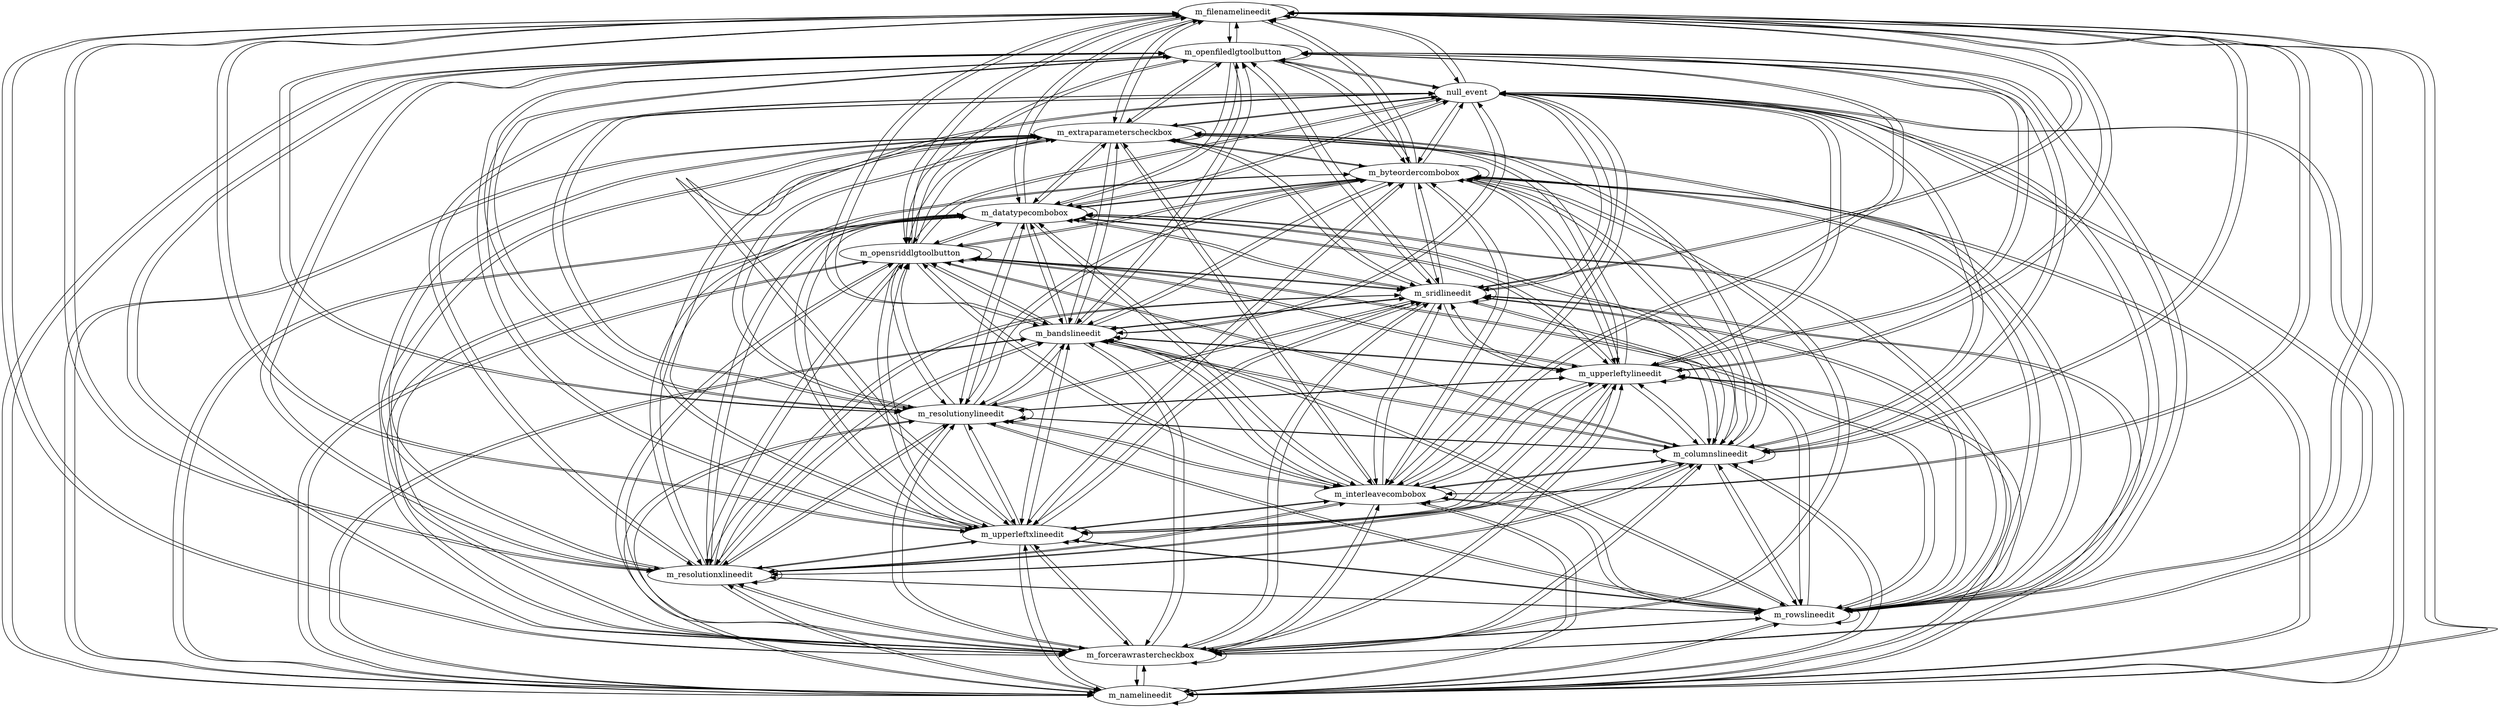 strict digraph G {
  m_filenamelineedit [ label="m_filenamelineedit" ];
  m_openfiledlgtoolbutton [ label="m_openfiledlgtoolbutton" ];
  m_namelineedit [ label="m_namelineedit" ];
  m_forcerawrastercheckbox [ label="m_forcerawrastercheckbox" ];
  m_rowslineedit [ label="m_rowslineedit" ];
  m_resolutionxlineedit [ label="m_resolutionxlineedit" ];
  m_upperleftxlineedit [ label="m_upperleftxlineedit" ];
  m_interleavecombobox [ label="m_interleavecombobox" ];
  m_columnslineedit [ label="m_columnslineedit" ];
  m_resolutionylineedit [ label="m_resolutionylineedit" ];
  m_upperleftylineedit [ label="m_upperleftylineedit" ];
  m_bandslineedit [ label="m_bandslineedit" ];
  m_sridlineedit [ label="m_sridlineedit" ];
  m_opensriddlgtoolbutton [ label="m_opensriddlgtoolbutton" ];
  m_datatypecombobox [ label="m_datatypecombobox" ];
  m_byteordercombobox [ label="m_byteordercombobox" ];
  m_extraparameterscheckbox [ label="m_extraparameterscheckbox" ];
  null_event [ label="null_event" ];
  m_filenamelineedit -> m_filenamelineedit;
  m_filenamelineedit -> m_openfiledlgtoolbutton;
  m_filenamelineedit -> m_namelineedit;
  m_filenamelineedit -> m_forcerawrastercheckbox;
  m_filenamelineedit -> m_rowslineedit;
  m_filenamelineedit -> m_resolutionxlineedit;
  m_filenamelineedit -> m_upperleftxlineedit;
  m_filenamelineedit -> m_interleavecombobox;
  m_filenamelineedit -> m_columnslineedit;
  m_filenamelineedit -> m_resolutionylineedit;
  m_filenamelineedit -> m_upperleftylineedit;
  m_filenamelineedit -> m_bandslineedit;
  m_filenamelineedit -> m_sridlineedit;
  m_filenamelineedit -> m_opensriddlgtoolbutton;
  m_filenamelineedit -> m_datatypecombobox;
  m_filenamelineedit -> m_byteordercombobox;
  m_filenamelineedit -> m_extraparameterscheckbox;
  m_openfiledlgtoolbutton -> m_filenamelineedit;
  m_openfiledlgtoolbutton -> m_openfiledlgtoolbutton;
  m_openfiledlgtoolbutton -> m_namelineedit;
  m_openfiledlgtoolbutton -> m_forcerawrastercheckbox;
  m_openfiledlgtoolbutton -> m_rowslineedit;
  m_openfiledlgtoolbutton -> m_resolutionxlineedit;
  m_openfiledlgtoolbutton -> m_upperleftxlineedit;
  m_openfiledlgtoolbutton -> m_interleavecombobox;
  m_openfiledlgtoolbutton -> m_columnslineedit;
  m_openfiledlgtoolbutton -> m_resolutionylineedit;
  m_openfiledlgtoolbutton -> m_upperleftylineedit;
  m_openfiledlgtoolbutton -> m_bandslineedit;
  m_openfiledlgtoolbutton -> m_sridlineedit;
  m_openfiledlgtoolbutton -> m_opensriddlgtoolbutton;
  m_openfiledlgtoolbutton -> m_datatypecombobox;
  m_openfiledlgtoolbutton -> m_byteordercombobox;
  m_openfiledlgtoolbutton -> m_extraparameterscheckbox;
  m_namelineedit -> m_filenamelineedit;
  m_namelineedit -> m_openfiledlgtoolbutton;
  m_namelineedit -> m_namelineedit;
  m_namelineedit -> m_forcerawrastercheckbox;
  m_namelineedit -> m_rowslineedit;
  m_namelineedit -> m_resolutionxlineedit;
  m_namelineedit -> m_upperleftxlineedit;
  m_namelineedit -> m_interleavecombobox;
  m_namelineedit -> m_columnslineedit;
  m_namelineedit -> m_resolutionylineedit;
  m_namelineedit -> m_upperleftylineedit;
  m_namelineedit -> m_bandslineedit;
  m_namelineedit -> m_sridlineedit;
  m_namelineedit -> m_opensriddlgtoolbutton;
  m_namelineedit -> m_datatypecombobox;
  m_namelineedit -> m_byteordercombobox;
  m_namelineedit -> m_extraparameterscheckbox;
  m_forcerawrastercheckbox -> m_filenamelineedit;
  m_forcerawrastercheckbox -> m_openfiledlgtoolbutton;
  m_forcerawrastercheckbox -> m_namelineedit;
  m_forcerawrastercheckbox -> m_forcerawrastercheckbox;
  m_forcerawrastercheckbox -> m_rowslineedit;
  m_forcerawrastercheckbox -> m_resolutionxlineedit;
  m_forcerawrastercheckbox -> m_upperleftxlineedit;
  m_forcerawrastercheckbox -> m_interleavecombobox;
  m_forcerawrastercheckbox -> m_columnslineedit;
  m_forcerawrastercheckbox -> m_resolutionylineedit;
  m_forcerawrastercheckbox -> m_upperleftylineedit;
  m_forcerawrastercheckbox -> m_bandslineedit;
  m_forcerawrastercheckbox -> m_sridlineedit;
  m_forcerawrastercheckbox -> m_opensriddlgtoolbutton;
  m_forcerawrastercheckbox -> m_datatypecombobox;
  m_forcerawrastercheckbox -> m_byteordercombobox;
  m_forcerawrastercheckbox -> m_extraparameterscheckbox;
  m_rowslineedit -> m_filenamelineedit;
  m_rowslineedit -> m_openfiledlgtoolbutton;
  m_rowslineedit -> m_namelineedit;
  m_rowslineedit -> m_forcerawrastercheckbox;
  m_rowslineedit -> m_rowslineedit;
  m_rowslineedit -> m_resolutionxlineedit;
  m_rowslineedit -> m_upperleftxlineedit;
  m_rowslineedit -> m_interleavecombobox;
  m_rowslineedit -> m_columnslineedit;
  m_rowslineedit -> m_resolutionylineedit;
  m_rowslineedit -> m_upperleftylineedit;
  m_rowslineedit -> m_bandslineedit;
  m_rowslineedit -> m_sridlineedit;
  m_rowslineedit -> m_opensriddlgtoolbutton;
  m_rowslineedit -> m_datatypecombobox;
  m_rowslineedit -> m_byteordercombobox;
  m_rowslineedit -> m_extraparameterscheckbox;
  m_resolutionxlineedit -> m_filenamelineedit;
  m_resolutionxlineedit -> m_openfiledlgtoolbutton;
  m_resolutionxlineedit -> m_namelineedit;
  m_resolutionxlineedit -> m_forcerawrastercheckbox;
  m_resolutionxlineedit -> m_rowslineedit;
  m_resolutionxlineedit -> m_resolutionxlineedit;
  m_resolutionxlineedit -> m_upperleftxlineedit;
  m_resolutionxlineedit -> m_interleavecombobox;
  m_resolutionxlineedit -> m_columnslineedit;
  m_resolutionxlineedit -> m_resolutionylineedit;
  m_resolutionxlineedit -> m_upperleftylineedit;
  m_resolutionxlineedit -> m_bandslineedit;
  m_resolutionxlineedit -> m_sridlineedit;
  m_resolutionxlineedit -> m_opensriddlgtoolbutton;
  m_resolutionxlineedit -> m_datatypecombobox;
  m_resolutionxlineedit -> m_byteordercombobox;
  m_resolutionxlineedit -> m_extraparameterscheckbox;
  m_upperleftxlineedit -> m_filenamelineedit;
  m_upperleftxlineedit -> m_openfiledlgtoolbutton;
  m_upperleftxlineedit -> m_namelineedit;
  m_upperleftxlineedit -> m_forcerawrastercheckbox;
  m_upperleftxlineedit -> m_rowslineedit;
  m_upperleftxlineedit -> m_resolutionxlineedit;
  m_upperleftxlineedit -> m_upperleftxlineedit;
  m_upperleftxlineedit -> m_interleavecombobox;
  m_upperleftxlineedit -> m_columnslineedit;
  m_upperleftxlineedit -> m_resolutionylineedit;
  m_upperleftxlineedit -> m_upperleftylineedit;
  m_upperleftxlineedit -> m_bandslineedit;
  m_upperleftxlineedit -> m_sridlineedit;
  m_upperleftxlineedit -> m_opensriddlgtoolbutton;
  m_upperleftxlineedit -> m_datatypecombobox;
  m_upperleftxlineedit -> m_byteordercombobox;
  m_upperleftxlineedit -> m_extraparameterscheckbox;
  m_interleavecombobox -> m_filenamelineedit;
  m_interleavecombobox -> m_openfiledlgtoolbutton;
  m_interleavecombobox -> m_namelineedit;
  m_interleavecombobox -> m_forcerawrastercheckbox;
  m_interleavecombobox -> m_rowslineedit;
  m_interleavecombobox -> m_resolutionxlineedit;
  m_interleavecombobox -> m_upperleftxlineedit;
  m_interleavecombobox -> m_interleavecombobox;
  m_interleavecombobox -> m_columnslineedit;
  m_interleavecombobox -> m_resolutionylineedit;
  m_interleavecombobox -> m_upperleftylineedit;
  m_interleavecombobox -> m_bandslineedit;
  m_interleavecombobox -> m_sridlineedit;
  m_interleavecombobox -> m_opensriddlgtoolbutton;
  m_interleavecombobox -> m_datatypecombobox;
  m_interleavecombobox -> m_byteordercombobox;
  m_interleavecombobox -> m_extraparameterscheckbox;
  m_columnslineedit -> m_filenamelineedit;
  m_columnslineedit -> m_openfiledlgtoolbutton;
  m_columnslineedit -> m_namelineedit;
  m_columnslineedit -> m_forcerawrastercheckbox;
  m_columnslineedit -> m_rowslineedit;
  m_columnslineedit -> m_resolutionxlineedit;
  m_columnslineedit -> m_upperleftxlineedit;
  m_columnslineedit -> m_interleavecombobox;
  m_columnslineedit -> m_columnslineedit;
  m_columnslineedit -> m_resolutionylineedit;
  m_columnslineedit -> m_upperleftylineedit;
  m_columnslineedit -> m_bandslineedit;
  m_columnslineedit -> m_sridlineedit;
  m_columnslineedit -> m_opensriddlgtoolbutton;
  m_columnslineedit -> m_datatypecombobox;
  m_columnslineedit -> m_byteordercombobox;
  m_columnslineedit -> m_extraparameterscheckbox;
  m_resolutionylineedit -> m_filenamelineedit;
  m_resolutionylineedit -> m_openfiledlgtoolbutton;
  m_resolutionylineedit -> m_namelineedit;
  m_resolutionylineedit -> m_forcerawrastercheckbox;
  m_resolutionylineedit -> m_rowslineedit;
  m_resolutionylineedit -> m_resolutionxlineedit;
  m_resolutionylineedit -> m_upperleftxlineedit;
  m_resolutionylineedit -> m_interleavecombobox;
  m_resolutionylineedit -> m_columnslineedit;
  m_resolutionylineedit -> m_resolutionylineedit;
  m_resolutionylineedit -> m_upperleftylineedit;
  m_resolutionylineedit -> m_bandslineedit;
  m_resolutionylineedit -> m_sridlineedit;
  m_resolutionylineedit -> m_opensriddlgtoolbutton;
  m_resolutionylineedit -> m_datatypecombobox;
  m_resolutionylineedit -> m_byteordercombobox;
  m_resolutionylineedit -> m_extraparameterscheckbox;
  m_upperleftylineedit -> m_filenamelineedit;
  m_upperleftylineedit -> m_openfiledlgtoolbutton;
  m_upperleftylineedit -> m_namelineedit;
  m_upperleftylineedit -> m_forcerawrastercheckbox;
  m_upperleftylineedit -> m_rowslineedit;
  m_upperleftylineedit -> m_resolutionxlineedit;
  m_upperleftylineedit -> m_upperleftxlineedit;
  m_upperleftylineedit -> m_interleavecombobox;
  m_upperleftylineedit -> m_columnslineedit;
  m_upperleftylineedit -> m_resolutionylineedit;
  m_upperleftylineedit -> m_upperleftylineedit;
  m_upperleftylineedit -> m_bandslineedit;
  m_upperleftylineedit -> m_sridlineedit;
  m_upperleftylineedit -> m_opensriddlgtoolbutton;
  m_upperleftylineedit -> m_datatypecombobox;
  m_upperleftylineedit -> m_byteordercombobox;
  m_upperleftylineedit -> m_extraparameterscheckbox;
  m_bandslineedit -> m_filenamelineedit;
  m_bandslineedit -> m_openfiledlgtoolbutton;
  m_bandslineedit -> m_namelineedit;
  m_bandslineedit -> m_forcerawrastercheckbox;
  m_bandslineedit -> m_rowslineedit;
  m_bandslineedit -> m_resolutionxlineedit;
  m_bandslineedit -> m_upperleftxlineedit;
  m_bandslineedit -> m_interleavecombobox;
  m_bandslineedit -> m_columnslineedit;
  m_bandslineedit -> m_resolutionylineedit;
  m_bandslineedit -> m_upperleftylineedit;
  m_bandslineedit -> m_bandslineedit;
  m_bandslineedit -> m_sridlineedit;
  m_bandslineedit -> m_opensriddlgtoolbutton;
  m_bandslineedit -> m_datatypecombobox;
  m_bandslineedit -> m_byteordercombobox;
  m_bandslineedit -> m_extraparameterscheckbox;
  m_sridlineedit -> m_filenamelineedit;
  m_sridlineedit -> m_openfiledlgtoolbutton;
  m_sridlineedit -> m_namelineedit;
  m_sridlineedit -> m_forcerawrastercheckbox;
  m_sridlineedit -> m_rowslineedit;
  m_sridlineedit -> m_resolutionxlineedit;
  m_sridlineedit -> m_upperleftxlineedit;
  m_sridlineedit -> m_interleavecombobox;
  m_sridlineedit -> m_columnslineedit;
  m_sridlineedit -> m_resolutionylineedit;
  m_sridlineedit -> m_upperleftylineedit;
  m_sridlineedit -> m_bandslineedit;
  m_sridlineedit -> m_sridlineedit;
  m_sridlineedit -> m_opensriddlgtoolbutton;
  m_sridlineedit -> m_datatypecombobox;
  m_sridlineedit -> m_byteordercombobox;
  m_sridlineedit -> m_extraparameterscheckbox;
  m_opensriddlgtoolbutton -> m_filenamelineedit;
  m_opensriddlgtoolbutton -> m_openfiledlgtoolbutton;
  m_opensriddlgtoolbutton -> m_namelineedit;
  m_opensriddlgtoolbutton -> m_forcerawrastercheckbox;
  m_opensriddlgtoolbutton -> m_rowslineedit;
  m_opensriddlgtoolbutton -> m_resolutionxlineedit;
  m_opensriddlgtoolbutton -> m_upperleftxlineedit;
  m_opensriddlgtoolbutton -> m_interleavecombobox;
  m_opensriddlgtoolbutton -> m_columnslineedit;
  m_opensriddlgtoolbutton -> m_resolutionylineedit;
  m_opensriddlgtoolbutton -> m_upperleftylineedit;
  m_opensriddlgtoolbutton -> m_bandslineedit;
  m_opensriddlgtoolbutton -> m_sridlineedit;
  m_opensriddlgtoolbutton -> m_opensriddlgtoolbutton;
  m_opensriddlgtoolbutton -> m_datatypecombobox;
  m_opensriddlgtoolbutton -> m_byteordercombobox;
  m_opensriddlgtoolbutton -> m_extraparameterscheckbox;
  m_datatypecombobox -> m_filenamelineedit;
  m_datatypecombobox -> m_openfiledlgtoolbutton;
  m_datatypecombobox -> m_namelineedit;
  m_datatypecombobox -> m_forcerawrastercheckbox;
  m_datatypecombobox -> m_rowslineedit;
  m_datatypecombobox -> m_resolutionxlineedit;
  m_datatypecombobox -> m_upperleftxlineedit;
  m_datatypecombobox -> m_interleavecombobox;
  m_datatypecombobox -> m_columnslineedit;
  m_datatypecombobox -> m_resolutionylineedit;
  m_datatypecombobox -> m_upperleftylineedit;
  m_datatypecombobox -> m_bandslineedit;
  m_datatypecombobox -> m_sridlineedit;
  m_datatypecombobox -> m_opensriddlgtoolbutton;
  m_datatypecombobox -> m_datatypecombobox;
  m_datatypecombobox -> m_byteordercombobox;
  m_datatypecombobox -> m_extraparameterscheckbox;
  m_byteordercombobox -> m_filenamelineedit;
  m_byteordercombobox -> m_openfiledlgtoolbutton;
  m_byteordercombobox -> m_namelineedit;
  m_byteordercombobox -> m_forcerawrastercheckbox;
  m_byteordercombobox -> m_rowslineedit;
  m_byteordercombobox -> m_resolutionxlineedit;
  m_byteordercombobox -> m_upperleftxlineedit;
  m_byteordercombobox -> m_interleavecombobox;
  m_byteordercombobox -> m_columnslineedit;
  m_byteordercombobox -> m_resolutionylineedit;
  m_byteordercombobox -> m_upperleftylineedit;
  m_byteordercombobox -> m_bandslineedit;
  m_byteordercombobox -> m_sridlineedit;
  m_byteordercombobox -> m_opensriddlgtoolbutton;
  m_byteordercombobox -> m_datatypecombobox;
  m_byteordercombobox -> m_byteordercombobox;
  m_byteordercombobox -> m_extraparameterscheckbox;
  m_extraparameterscheckbox -> m_filenamelineedit;
  m_extraparameterscheckbox -> m_openfiledlgtoolbutton;
  m_extraparameterscheckbox -> m_namelineedit;
  m_extraparameterscheckbox -> m_forcerawrastercheckbox;
  m_extraparameterscheckbox -> m_rowslineedit;
  m_extraparameterscheckbox -> m_resolutionxlineedit;
  m_extraparameterscheckbox -> m_upperleftxlineedit;
  m_extraparameterscheckbox -> m_interleavecombobox;
  m_extraparameterscheckbox -> m_columnslineedit;
  m_extraparameterscheckbox -> m_resolutionylineedit;
  m_extraparameterscheckbox -> m_upperleftylineedit;
  m_extraparameterscheckbox -> m_bandslineedit;
  m_extraparameterscheckbox -> m_sridlineedit;
  m_extraparameterscheckbox -> m_opensriddlgtoolbutton;
  m_extraparameterscheckbox -> m_datatypecombobox;
  m_extraparameterscheckbox -> m_byteordercombobox;
  m_extraparameterscheckbox -> m_extraparameterscheckbox;
  m_filenamelineedit -> null_event;
  m_openfiledlgtoolbutton -> null_event;
  m_namelineedit -> null_event;
  m_forcerawrastercheckbox -> null_event;
  m_rowslineedit -> null_event;
  m_resolutionxlineedit -> null_event;
  m_upperleftxlineedit -> null_event;
  m_interleavecombobox -> null_event;
  m_columnslineedit -> null_event;
  m_resolutionylineedit -> null_event;
  m_upperleftylineedit -> null_event;
  m_bandslineedit -> null_event;
  m_sridlineedit -> null_event;
  m_opensriddlgtoolbutton -> null_event;
  m_datatypecombobox -> null_event;
  m_byteordercombobox -> null_event;
  m_extraparameterscheckbox -> null_event;
  null_event -> m_filenamelineedit;
  null_event -> m_openfiledlgtoolbutton;
  null_event -> m_namelineedit;
  null_event -> m_forcerawrastercheckbox;
  null_event -> m_rowslineedit;
  null_event -> m_resolutionxlineedit;
  null_event -> m_upperleftxlineedit;
  null_event -> m_interleavecombobox;
  null_event -> m_columnslineedit;
  null_event -> m_resolutionylineedit;
  null_event -> m_upperleftylineedit;
  null_event -> m_bandslineedit;
  null_event -> m_sridlineedit;
  null_event -> m_opensriddlgtoolbutton;
  null_event -> m_datatypecombobox;
  null_event -> m_byteordercombobox;
  null_event -> m_extraparameterscheckbox;
}
